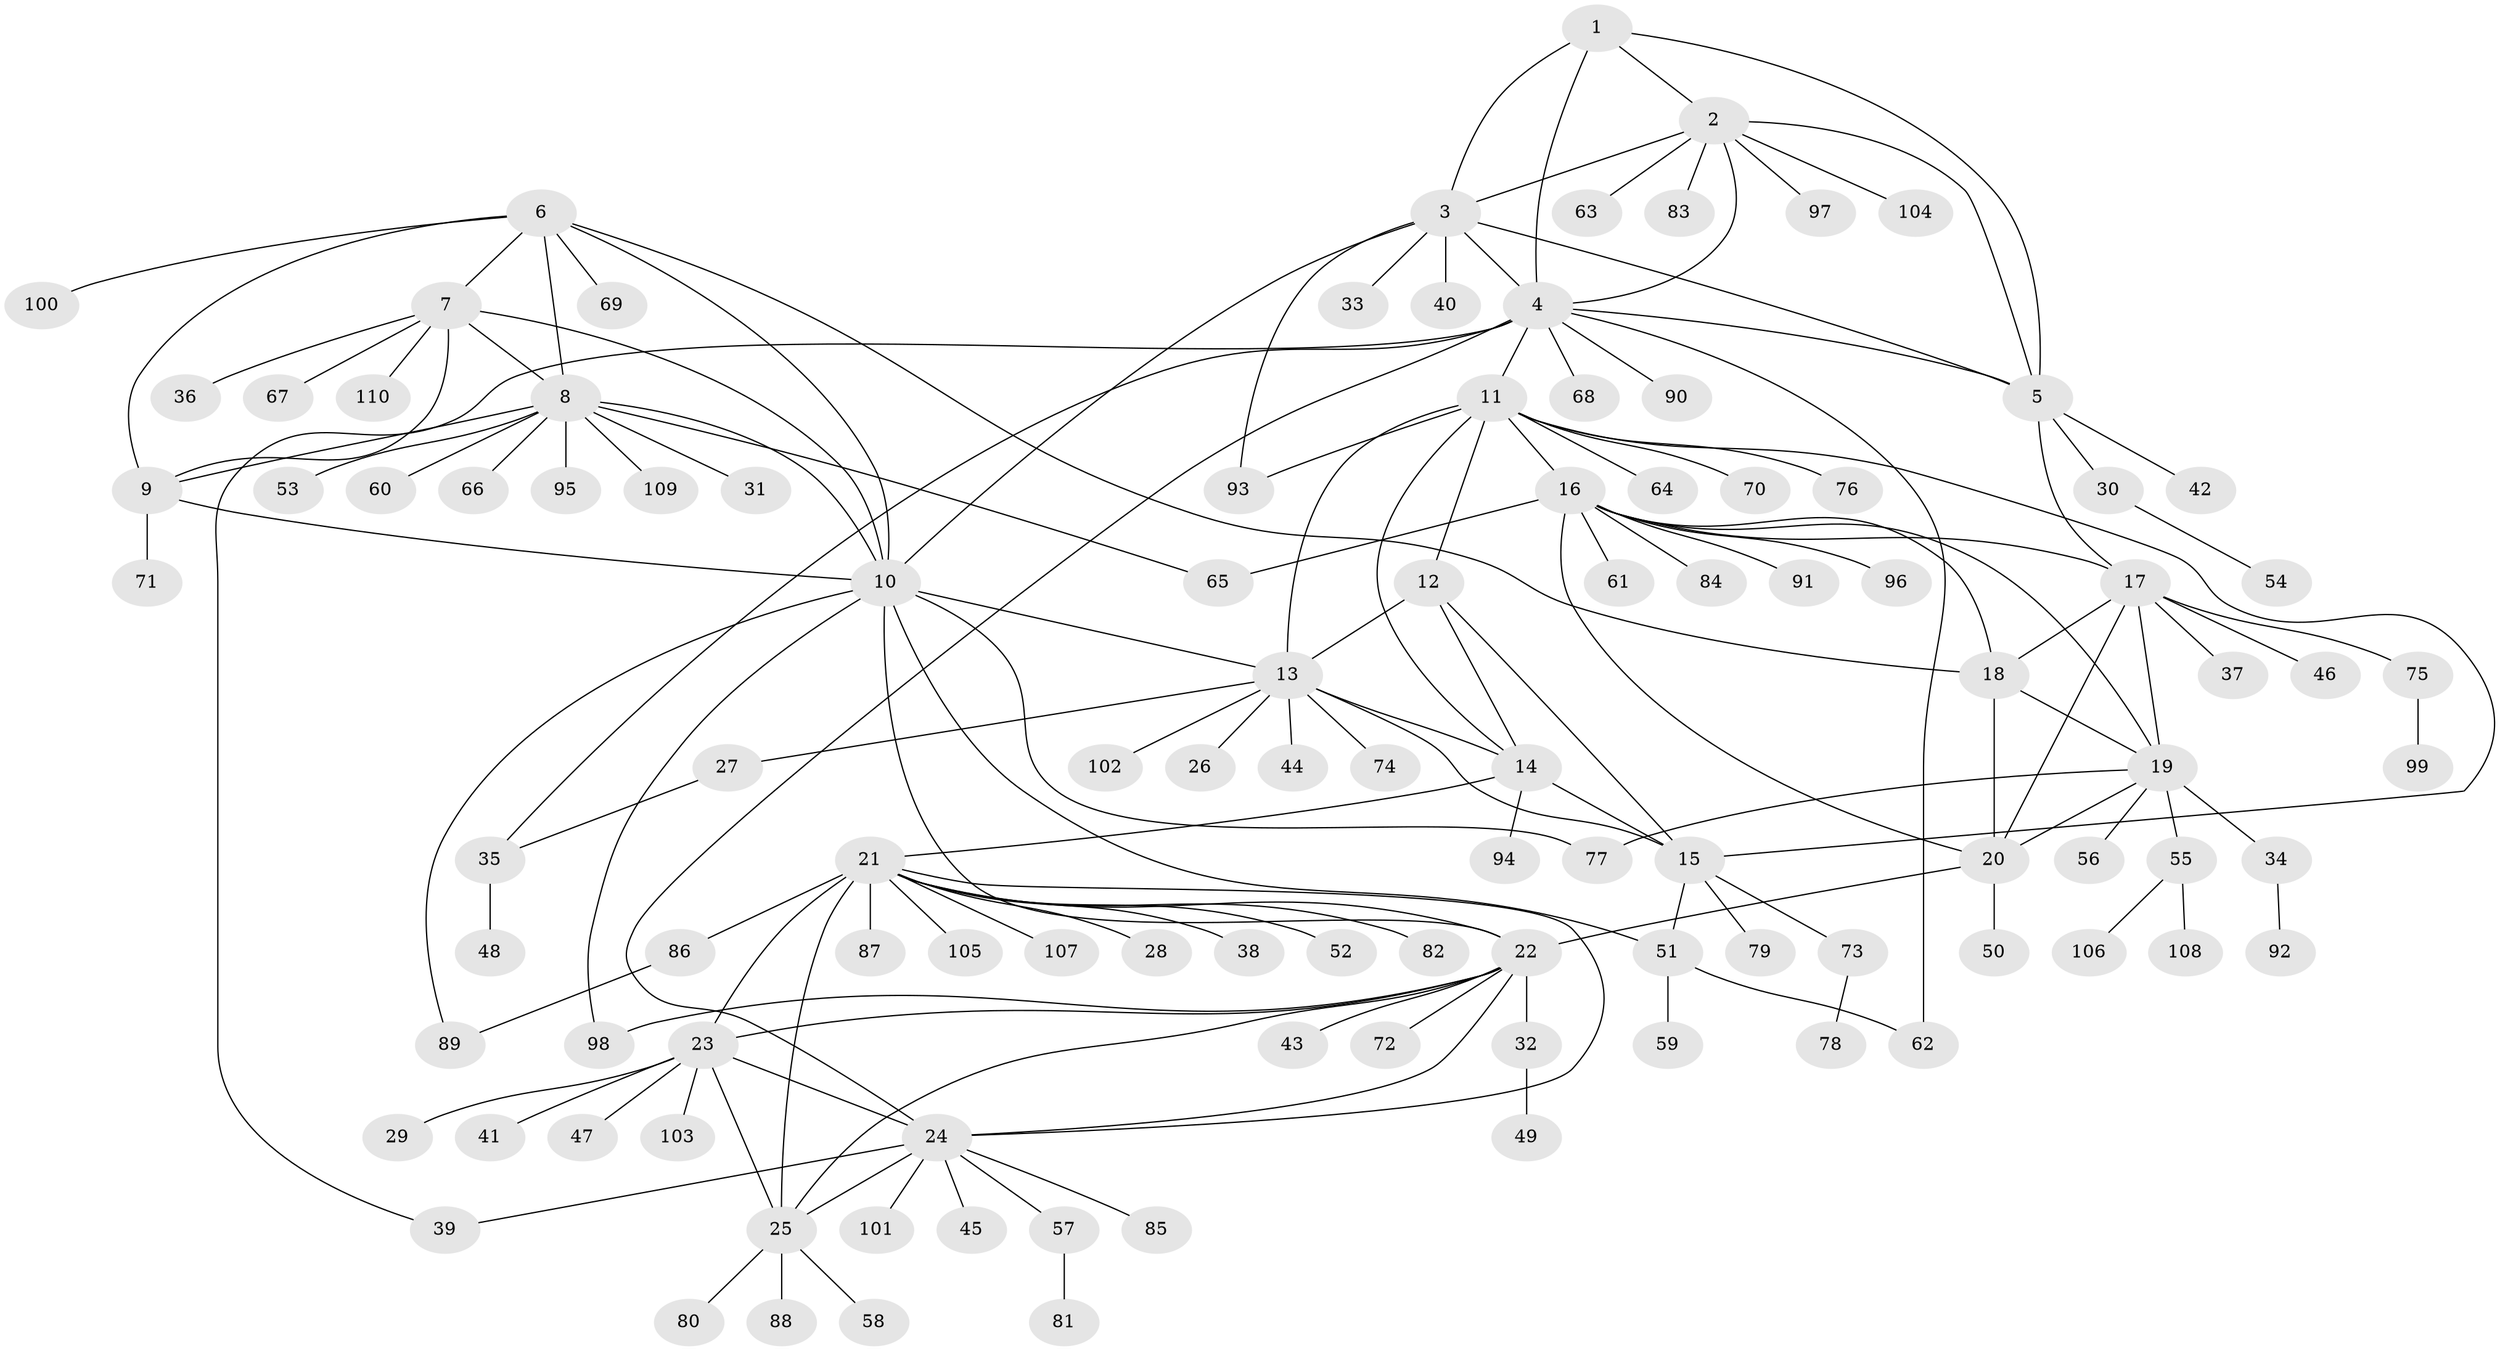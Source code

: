 // coarse degree distribution, {7: 0.03529411764705882, 6: 0.058823529411764705, 16: 0.023529411764705882, 4: 0.023529411764705882, 11: 0.011764705882352941, 10: 0.011764705882352941, 8: 0.023529411764705882, 9: 0.011764705882352941, 5: 0.011764705882352941, 1: 0.7058823529411765, 2: 0.08235294117647059}
// Generated by graph-tools (version 1.1) at 2025/52/02/27/25 19:52:18]
// undirected, 110 vertices, 154 edges
graph export_dot {
graph [start="1"]
  node [color=gray90,style=filled];
  1;
  2;
  3;
  4;
  5;
  6;
  7;
  8;
  9;
  10;
  11;
  12;
  13;
  14;
  15;
  16;
  17;
  18;
  19;
  20;
  21;
  22;
  23;
  24;
  25;
  26;
  27;
  28;
  29;
  30;
  31;
  32;
  33;
  34;
  35;
  36;
  37;
  38;
  39;
  40;
  41;
  42;
  43;
  44;
  45;
  46;
  47;
  48;
  49;
  50;
  51;
  52;
  53;
  54;
  55;
  56;
  57;
  58;
  59;
  60;
  61;
  62;
  63;
  64;
  65;
  66;
  67;
  68;
  69;
  70;
  71;
  72;
  73;
  74;
  75;
  76;
  77;
  78;
  79;
  80;
  81;
  82;
  83;
  84;
  85;
  86;
  87;
  88;
  89;
  90;
  91;
  92;
  93;
  94;
  95;
  96;
  97;
  98;
  99;
  100;
  101;
  102;
  103;
  104;
  105;
  106;
  107;
  108;
  109;
  110;
  1 -- 2;
  1 -- 3;
  1 -- 4;
  1 -- 5;
  2 -- 3;
  2 -- 4;
  2 -- 5;
  2 -- 63;
  2 -- 83;
  2 -- 97;
  2 -- 104;
  3 -- 4;
  3 -- 5;
  3 -- 10;
  3 -- 33;
  3 -- 40;
  3 -- 93;
  4 -- 5;
  4 -- 11;
  4 -- 24;
  4 -- 35;
  4 -- 39;
  4 -- 62;
  4 -- 68;
  4 -- 90;
  5 -- 17;
  5 -- 30;
  5 -- 42;
  6 -- 7;
  6 -- 8;
  6 -- 9;
  6 -- 10;
  6 -- 18;
  6 -- 69;
  6 -- 100;
  7 -- 8;
  7 -- 9;
  7 -- 10;
  7 -- 36;
  7 -- 67;
  7 -- 110;
  8 -- 9;
  8 -- 10;
  8 -- 31;
  8 -- 53;
  8 -- 60;
  8 -- 65;
  8 -- 66;
  8 -- 95;
  8 -- 109;
  9 -- 10;
  9 -- 71;
  10 -- 13;
  10 -- 22;
  10 -- 51;
  10 -- 77;
  10 -- 89;
  10 -- 98;
  11 -- 12;
  11 -- 13;
  11 -- 14;
  11 -- 15;
  11 -- 16;
  11 -- 64;
  11 -- 70;
  11 -- 76;
  11 -- 93;
  12 -- 13;
  12 -- 14;
  12 -- 15;
  13 -- 14;
  13 -- 15;
  13 -- 26;
  13 -- 27;
  13 -- 44;
  13 -- 74;
  13 -- 102;
  14 -- 15;
  14 -- 21;
  14 -- 94;
  15 -- 51;
  15 -- 73;
  15 -- 79;
  16 -- 17;
  16 -- 18;
  16 -- 19;
  16 -- 20;
  16 -- 61;
  16 -- 65;
  16 -- 84;
  16 -- 91;
  16 -- 96;
  17 -- 18;
  17 -- 19;
  17 -- 20;
  17 -- 37;
  17 -- 46;
  17 -- 75;
  18 -- 19;
  18 -- 20;
  19 -- 20;
  19 -- 34;
  19 -- 55;
  19 -- 56;
  19 -- 77;
  20 -- 22;
  20 -- 50;
  21 -- 22;
  21 -- 23;
  21 -- 24;
  21 -- 25;
  21 -- 28;
  21 -- 38;
  21 -- 52;
  21 -- 82;
  21 -- 86;
  21 -- 87;
  21 -- 105;
  21 -- 107;
  22 -- 23;
  22 -- 24;
  22 -- 25;
  22 -- 32;
  22 -- 43;
  22 -- 72;
  22 -- 98;
  23 -- 24;
  23 -- 25;
  23 -- 29;
  23 -- 41;
  23 -- 47;
  23 -- 103;
  24 -- 25;
  24 -- 39;
  24 -- 45;
  24 -- 57;
  24 -- 85;
  24 -- 101;
  25 -- 58;
  25 -- 80;
  25 -- 88;
  27 -- 35;
  30 -- 54;
  32 -- 49;
  34 -- 92;
  35 -- 48;
  51 -- 59;
  51 -- 62;
  55 -- 106;
  55 -- 108;
  57 -- 81;
  73 -- 78;
  75 -- 99;
  86 -- 89;
}
